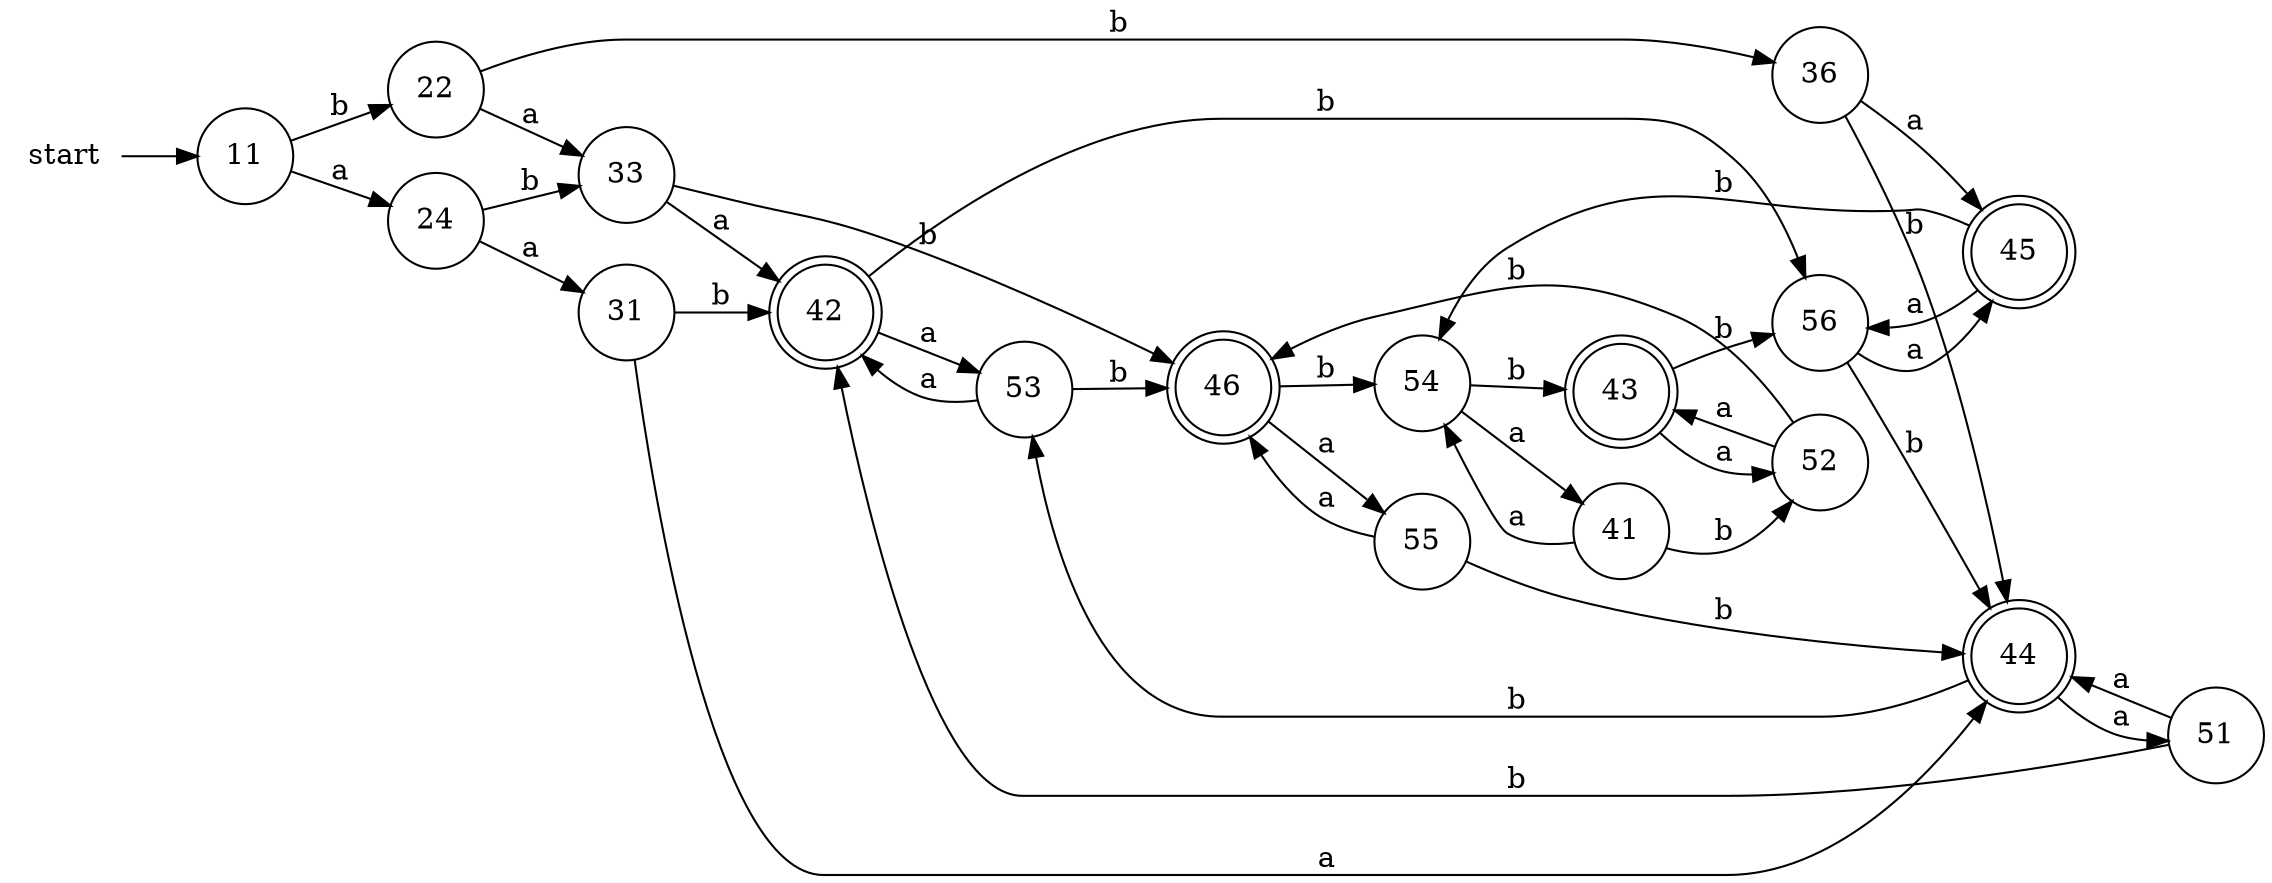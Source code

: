 digraph G {
    rankdir=LR;
start [shape = none]
  node [shape = doublecircle]; 42, 43, 44, 45, 46;
  
  node [shape = circle];
  start -> 11
  11 -> 24 [label = "a"]
  11 -> 22 [label = "b"]
  22 -> 33 [label = "a"]
  22 -> 36 [label = "b"]
  24 -> 31 [label = "a"]
  24 -> 33 [label = "b"]
  31 -> 44 [label = "a"]
  31 -> 42 [label = "b"]
  33 -> 42 [label = "a"]
  33 -> 46 [label = "b"]
  36 -> 45 [label = "a"]
  36 -> 44 [label = "b"]
  41 -> 54 [label = "a"]
  41 -> 52 [label = "b"]
  42 -> 53 [label = "a"]
  42 -> 56 [label = "b"]
  43 -> 52 [label = "a"]
  43 -> 56 [label = "b"]
  44 -> 51 [label = "a"]
  44 -> 53 [label = "b"]
  45 -> 56 [label = "a"]
  45 -> 54 [label = "b"]
  46 -> 55 [label = "a"]
  46 -> 54 [label = "b"]
  51 -> 44 [label = "a"]
  51 -> 42 [label = "b"]
  52 -> 43 [label = "a"]
  52 -> 46 [label = "b"]
  53 -> 42 [label = "a"]
  53 -> 46 [label = "b"]
  54 -> 41 [label = "a"]
  54 -> 43 [label = "b"]
  55 -> 46 [label = "a"]
  55 -> 44 [label = "b"]
  56 -> 45 [label = "a"]
  56 -> 44 [label = "b"]
  }